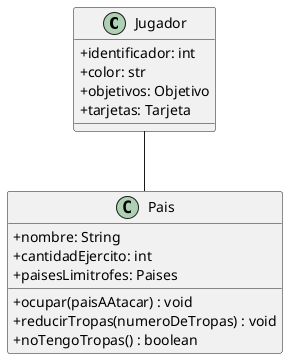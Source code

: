 @startuml
skinparam classAttributeIconSize 0

class Jugador{
    +identificador: int 
    +color: str 
    +objetivos: Objetivo
    +tarjetas: Tarjeta

}

class Pais{
    +nombre: String
    +cantidadEjercito: int
    +paisesLimitrofes: Paises

    

    + ocupar(paisAAtacar) : void
    + reducirTropas(numeroDeTropas) : void
    + noTengoTropas() : boolean

}




Jugador -- Pais


@enduml